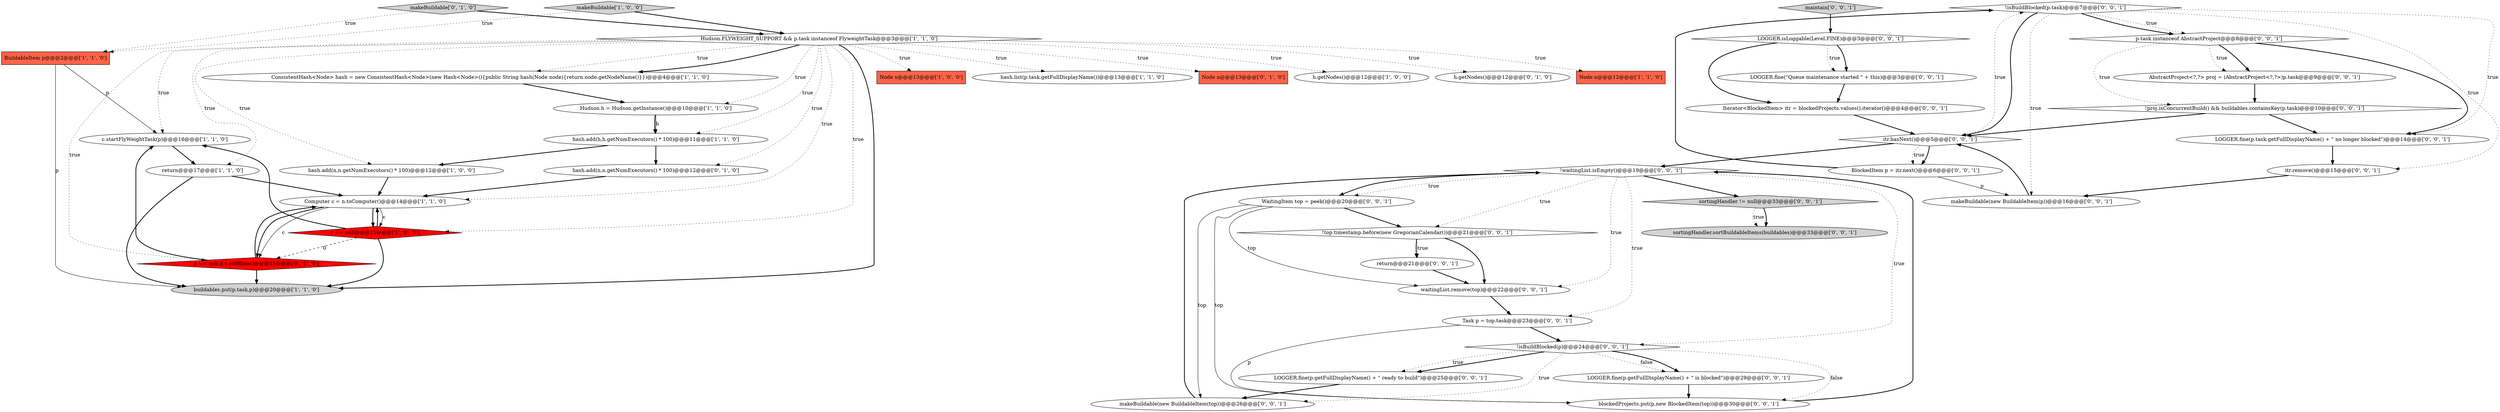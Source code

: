 digraph {
13 [style = filled, label = "c.startFlyWeightTask(p)@@@16@@@['1', '1', '0']", fillcolor = white, shape = ellipse image = "AAA0AAABBB1BBB"];
18 [style = filled, label = "hash.add(n,n.getNumExecutors() * 100)@@@12@@@['0', '1', '0']", fillcolor = white, shape = ellipse image = "AAA0AAABBB2BBB"];
6 [style = filled, label = "Node n@@@13@@@['1', '0', '0']", fillcolor = tomato, shape = box image = "AAA0AAABBB1BBB"];
10 [style = filled, label = "hash.list(p.task.getFullDisplayName())@@@13@@@['1', '1', '0']", fillcolor = white, shape = ellipse image = "AAA0AAABBB1BBB"];
34 [style = filled, label = "!isBuildBlocked(p.task)@@@7@@@['0', '0', '1']", fillcolor = white, shape = diamond image = "AAA0AAABBB3BBB"];
33 [style = filled, label = "blockedProjects.put(p,new BlockedItem(top))@@@30@@@['0', '0', '1']", fillcolor = white, shape = ellipse image = "AAA0AAABBB3BBB"];
44 [style = filled, label = "LOGGER.fine(p.getFullDisplayName() + \" is blocked\")@@@29@@@['0', '0', '1']", fillcolor = white, shape = ellipse image = "AAA0AAABBB3BBB"];
42 [style = filled, label = "Task p = top.task@@@23@@@['0', '0', '1']", fillcolor = white, shape = ellipse image = "AAA0AAABBB3BBB"];
21 [style = filled, label = "maintain['0', '0', '1']", fillcolor = lightgray, shape = diamond image = "AAA0AAABBB3BBB"];
17 [style = filled, label = "Node n@@@13@@@['0', '1', '0']", fillcolor = tomato, shape = box image = "AAA0AAABBB2BBB"];
19 [style = filled, label = "makeBuildable['0', '1', '0']", fillcolor = lightgray, shape = diamond image = "AAA0AAABBB2BBB"];
26 [style = filled, label = "Iterator<BlockedItem> itr = blockedProjects.values().iterator()@@@4@@@['0', '0', '1']", fillcolor = white, shape = ellipse image = "AAA0AAABBB3BBB"];
27 [style = filled, label = "sortingHandler.sortBuildableItems(buildables)@@@33@@@['0', '0', '1']", fillcolor = lightgray, shape = ellipse image = "AAA0AAABBB3BBB"];
29 [style = filled, label = "p.task instanceof AbstractProject@@@8@@@['0', '0', '1']", fillcolor = white, shape = diamond image = "AAA0AAABBB3BBB"];
37 [style = filled, label = "itr.hasNext()@@@5@@@['0', '0', '1']", fillcolor = white, shape = diamond image = "AAA0AAABBB3BBB"];
5 [style = filled, label = "h.getNodes()@@@12@@@['1', '0', '0']", fillcolor = white, shape = ellipse image = "AAA0AAABBB1BBB"];
14 [style = filled, label = "buildables.put(p.task,p)@@@20@@@['1', '1', '0']", fillcolor = lightgray, shape = ellipse image = "AAA0AAABBB1BBB"];
36 [style = filled, label = "return@@@21@@@['0', '0', '1']", fillcolor = white, shape = ellipse image = "AAA0AAABBB3BBB"];
28 [style = filled, label = "makeBuildable(new BuildableItem(top))@@@26@@@['0', '0', '1']", fillcolor = white, shape = ellipse image = "AAA0AAABBB3BBB"];
15 [style = filled, label = "c == null@@@15@@@['1', '0', '0']", fillcolor = red, shape = diamond image = "AAA1AAABBB1BBB"];
9 [style = filled, label = "ConsistentHash<Node> hash = new ConsistentHash<Node>(new Hash<Node>(){public String hash(Node node){return node.getNodeName()}})@@@4@@@['1', '1', '0']", fillcolor = white, shape = ellipse image = "AAA0AAABBB1BBB"];
25 [style = filled, label = "!proj.isConcurrentBuild() && buildables.containsKey(p.task)@@@10@@@['0', '0', '1']", fillcolor = white, shape = diamond image = "AAA0AAABBB3BBB"];
32 [style = filled, label = "LOGGER.fine(p.task.getFullDisplayName() + \" no longer blocked\")@@@14@@@['0', '0', '1']", fillcolor = white, shape = ellipse image = "AAA0AAABBB3BBB"];
3 [style = filled, label = "hash.add(n,n.getNumExecutors() * 100)@@@12@@@['1', '0', '0']", fillcolor = white, shape = ellipse image = "AAA0AAABBB1BBB"];
7 [style = filled, label = "hash.add(h,h.getNumExecutors() * 100)@@@11@@@['1', '1', '0']", fillcolor = white, shape = ellipse image = "AAA0AAABBB1BBB"];
12 [style = filled, label = "makeBuildable['1', '0', '0']", fillcolor = lightgray, shape = diamond image = "AAA0AAABBB1BBB"];
22 [style = filled, label = "!waitingList.isEmpty()@@@19@@@['0', '0', '1']", fillcolor = white, shape = diamond image = "AAA0AAABBB3BBB"];
1 [style = filled, label = "Hudson h = Hudson.getInstance()@@@10@@@['1', '1', '0']", fillcolor = white, shape = ellipse image = "AAA0AAABBB1BBB"];
46 [style = filled, label = "makeBuildable(new BuildableItem(p))@@@16@@@['0', '0', '1']", fillcolor = white, shape = ellipse image = "AAA0AAABBB3BBB"];
41 [style = filled, label = "LOGGER.fine(p.getFullDisplayName() + \" ready to build\")@@@25@@@['0', '0', '1']", fillcolor = white, shape = ellipse image = "AAA0AAABBB3BBB"];
38 [style = filled, label = "AbstractProject<?,?> proj = (AbstractProject<?,?>)p.task@@@9@@@['0', '0', '1']", fillcolor = white, shape = ellipse image = "AAA0AAABBB3BBB"];
20 [style = filled, label = "c == null || c.isOffline()@@@15@@@['0', '1', '0']", fillcolor = red, shape = diamond image = "AAA1AAABBB2BBB"];
0 [style = filled, label = "Hudson.FLYWEIGHT_SUPPORT && p.task instanceof FlyweightTask@@@3@@@['1', '1', '0']", fillcolor = white, shape = diamond image = "AAA0AAABBB1BBB"];
23 [style = filled, label = "BlockedItem p = itr.next()@@@6@@@['0', '0', '1']", fillcolor = white, shape = ellipse image = "AAA0AAABBB3BBB"];
4 [style = filled, label = "BuildableItem p@@@2@@@['1', '1', '0']", fillcolor = tomato, shape = box image = "AAA0AAABBB1BBB"];
30 [style = filled, label = "sortingHandler != null@@@33@@@['0', '0', '1']", fillcolor = lightgray, shape = diamond image = "AAA0AAABBB3BBB"];
39 [style = filled, label = "itr.remove()@@@15@@@['0', '0', '1']", fillcolor = white, shape = ellipse image = "AAA0AAABBB3BBB"];
35 [style = filled, label = "LOGGER.fine(\"Queue maintenance started \" + this)@@@3@@@['0', '0', '1']", fillcolor = white, shape = ellipse image = "AAA0AAABBB3BBB"];
40 [style = filled, label = "waitingList.remove(top)@@@22@@@['0', '0', '1']", fillcolor = white, shape = ellipse image = "AAA0AAABBB3BBB"];
16 [style = filled, label = "h.getNodes()@@@12@@@['0', '1', '0']", fillcolor = white, shape = ellipse image = "AAA0AAABBB2BBB"];
31 [style = filled, label = "LOGGER.isLoggable(Level.FINE)@@@3@@@['0', '0', '1']", fillcolor = white, shape = diamond image = "AAA0AAABBB3BBB"];
45 [style = filled, label = "!isBuildBlocked(p)@@@24@@@['0', '0', '1']", fillcolor = white, shape = diamond image = "AAA0AAABBB3BBB"];
2 [style = filled, label = "Computer c = n.toComputer()@@@14@@@['1', '1', '0']", fillcolor = white, shape = ellipse image = "AAA0AAABBB1BBB"];
11 [style = filled, label = "Node n@@@12@@@['1', '1', '0']", fillcolor = tomato, shape = box image = "AAA0AAABBB1BBB"];
24 [style = filled, label = "!top.timestamp.before(new GregorianCalendar())@@@21@@@['0', '0', '1']", fillcolor = white, shape = diamond image = "AAA0AAABBB3BBB"];
8 [style = filled, label = "return@@@17@@@['1', '1', '0']", fillcolor = white, shape = ellipse image = "AAA0AAABBB1BBB"];
43 [style = filled, label = "WaitingItem top = peek()@@@20@@@['0', '0', '1']", fillcolor = white, shape = ellipse image = "AAA0AAABBB3BBB"];
0->5 [style = dotted, label="true"];
42->45 [style = bold, label=""];
34->29 [style = dotted, label="true"];
0->6 [style = dotted, label="true"];
22->30 [style = bold, label=""];
41->28 [style = bold, label=""];
0->14 [style = bold, label=""];
21->31 [style = bold, label=""];
2->20 [style = solid, label="c"];
31->35 [style = bold, label=""];
22->42 [style = dotted, label="true"];
43->24 [style = bold, label=""];
2->15 [style = bold, label=""];
45->44 [style = dotted, label="false"];
0->3 [style = dotted, label="true"];
0->11 [style = dotted, label="true"];
0->7 [style = dotted, label="true"];
43->33 [style = solid, label="top"];
45->41 [style = bold, label=""];
15->13 [style = bold, label=""];
2->20 [style = bold, label=""];
0->10 [style = dotted, label="true"];
22->43 [style = bold, label=""];
30->27 [style = bold, label=""];
22->43 [style = dotted, label="true"];
20->14 [style = bold, label=""];
24->40 [style = bold, label=""];
22->24 [style = dotted, label="true"];
46->37 [style = bold, label=""];
0->8 [style = dotted, label="true"];
3->2 [style = bold, label=""];
19->4 [style = dotted, label="true"];
25->37 [style = bold, label=""];
29->32 [style = bold, label=""];
4->13 [style = solid, label="p"];
38->25 [style = bold, label=""];
23->46 [style = solid, label="p"];
26->37 [style = bold, label=""];
29->38 [style = bold, label=""];
12->4 [style = dotted, label="true"];
9->1 [style = bold, label=""];
34->29 [style = bold, label=""];
15->20 [style = dashed, label="0"];
36->40 [style = bold, label=""];
20->13 [style = bold, label=""];
39->46 [style = bold, label=""];
0->18 [style = dotted, label="true"];
15->14 [style = bold, label=""];
31->35 [style = dotted, label="true"];
44->33 [style = bold, label=""];
8->14 [style = bold, label=""];
45->28 [style = dotted, label="true"];
1->7 [style = bold, label=""];
45->41 [style = dotted, label="true"];
45->44 [style = bold, label=""];
19->0 [style = bold, label=""];
34->39 [style = dotted, label="true"];
31->26 [style = bold, label=""];
43->40 [style = solid, label="top"];
37->22 [style = bold, label=""];
8->2 [style = bold, label=""];
4->14 [style = solid, label="p"];
7->18 [style = bold, label=""];
32->39 [style = bold, label=""];
0->16 [style = dotted, label="true"];
37->34 [style = dotted, label="true"];
45->33 [style = dotted, label="false"];
1->7 [style = solid, label="h"];
24->36 [style = dotted, label="true"];
0->9 [style = dotted, label="true"];
35->26 [style = bold, label=""];
28->22 [style = bold, label=""];
29->25 [style = dotted, label="true"];
33->22 [style = bold, label=""];
0->1 [style = dotted, label="true"];
34->32 [style = dotted, label="true"];
0->9 [style = bold, label=""];
15->2 [style = bold, label=""];
0->13 [style = dotted, label="true"];
2->15 [style = solid, label="c"];
30->27 [style = dotted, label="true"];
0->15 [style = dotted, label="true"];
25->32 [style = bold, label=""];
0->20 [style = dotted, label="true"];
29->38 [style = dotted, label="true"];
22->40 [style = dotted, label="true"];
18->2 [style = bold, label=""];
37->23 [style = bold, label=""];
12->0 [style = bold, label=""];
22->45 [style = dotted, label="true"];
7->3 [style = bold, label=""];
20->2 [style = bold, label=""];
24->36 [style = bold, label=""];
43->28 [style = solid, label="top"];
34->37 [style = bold, label=""];
42->33 [style = solid, label="p"];
23->34 [style = bold, label=""];
0->17 [style = dotted, label="true"];
34->46 [style = dotted, label="true"];
0->2 [style = dotted, label="true"];
37->23 [style = dotted, label="true"];
13->8 [style = bold, label=""];
40->42 [style = bold, label=""];
}
